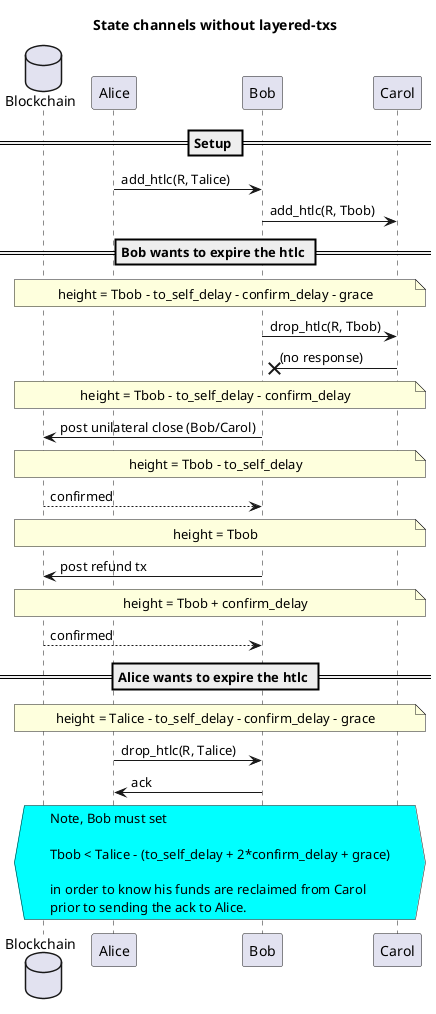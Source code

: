 @startuml
title State channels without layered-txs

database Blockchain
participant Alice
participant Bob
participant Carol

== Setup ==

Alice -> Bob : add_htlc(R, Talice)
Bob -> Carol : add_htlc(R, Tbob)

== Bob wants to expire the htlc ==

note across: height = Tbob - to_self_delay - confirm_delay - grace
Bob -> Carol : drop_htlc(R, Tbob)
Carol ->X Bob : (no response)
note across: height = Tbob - to_self_delay - confirm_delay
Bob -> Blockchain : post unilateral close (Bob/Carol)
note across: height = Tbob - to_self_delay
Blockchain --> Bob : confirmed
note across: height = Tbob
Bob -> Blockchain : post refund tx
note across: height = Tbob + confirm_delay
Blockchain --> Bob : confirmed

== Alice wants to expire the htlc ==

note across: height = Talice - to_self_delay - confirm_delay - grace
Alice -> Bob: drop_htlc(R, Talice)
Bob -> Alice: ack

hnote across #aqua
Note, Bob must set

Tbob < Talice - (to_self_delay + 2*confirm_delay + grace)

in order to know his funds are reclaimed from Carol
prior to sending the ack to Alice.
end note

@enduml
